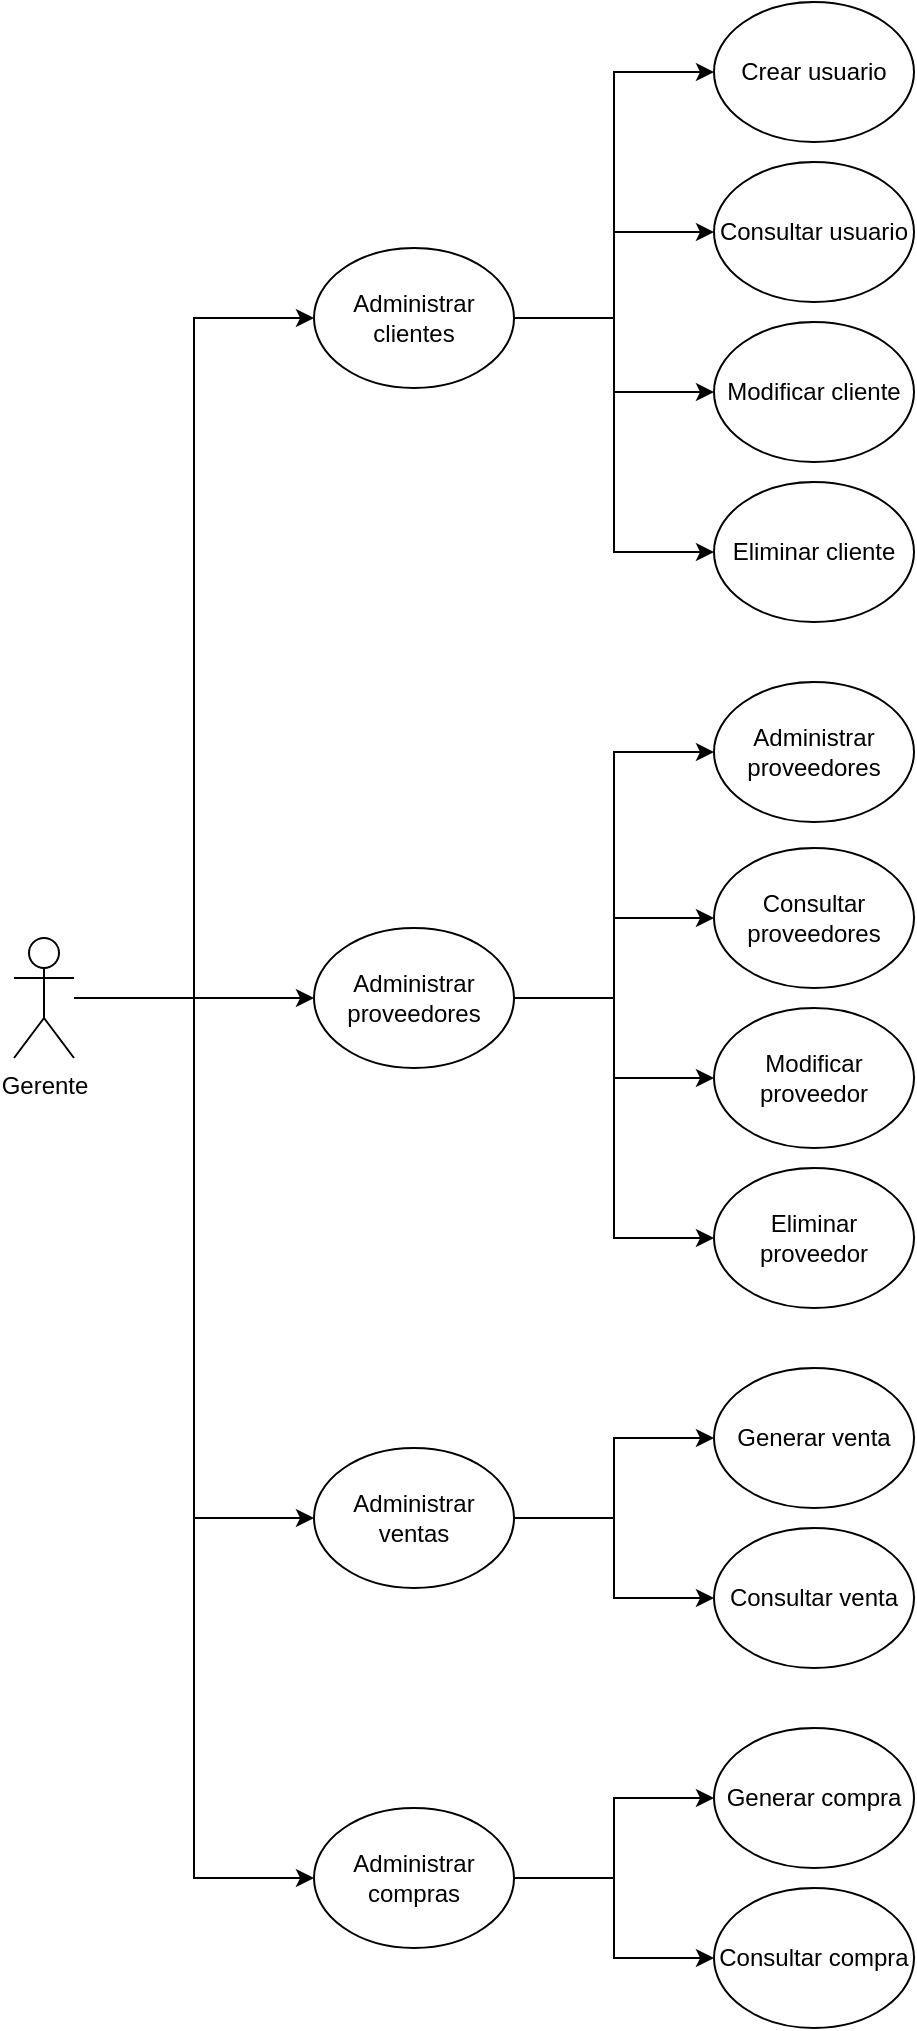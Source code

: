 <mxfile version="20.5.3" type="device"><diagram id="JG68xB2rwS9P6WePXDGl" name="Página-1"><mxGraphModel dx="868" dy="492" grid="1" gridSize="10" guides="1" tooltips="1" connect="1" arrows="1" fold="1" page="1" pageScale="1" pageWidth="827" pageHeight="1169" math="0" shadow="0"><root><mxCell id="0"/><mxCell id="1" parent="0"/><mxCell id="GmpQNNO-pa1dhAkDK4w1-33" style="edgeStyle=orthogonalEdgeStyle;rounded=0;orthogonalLoop=1;jettySize=auto;html=1;entryX=0;entryY=0.5;entryDx=0;entryDy=0;" edge="1" parent="1" source="GmpQNNO-pa1dhAkDK4w1-1" target="GmpQNNO-pa1dhAkDK4w1-2"><mxGeometry relative="1" as="geometry"/></mxCell><mxCell id="GmpQNNO-pa1dhAkDK4w1-34" style="edgeStyle=orthogonalEdgeStyle;rounded=0;orthogonalLoop=1;jettySize=auto;html=1;entryX=0;entryY=0.5;entryDx=0;entryDy=0;" edge="1" parent="1" source="GmpQNNO-pa1dhAkDK4w1-1" target="GmpQNNO-pa1dhAkDK4w1-7"><mxGeometry relative="1" as="geometry"/></mxCell><mxCell id="GmpQNNO-pa1dhAkDK4w1-35" style="edgeStyle=orthogonalEdgeStyle;rounded=0;orthogonalLoop=1;jettySize=auto;html=1;entryX=0;entryY=0.5;entryDx=0;entryDy=0;" edge="1" parent="1" source="GmpQNNO-pa1dhAkDK4w1-1" target="GmpQNNO-pa1dhAkDK4w1-12"><mxGeometry relative="1" as="geometry"/></mxCell><mxCell id="GmpQNNO-pa1dhAkDK4w1-36" style="edgeStyle=orthogonalEdgeStyle;rounded=0;orthogonalLoop=1;jettySize=auto;html=1;entryX=0;entryY=0.5;entryDx=0;entryDy=0;" edge="1" parent="1" source="GmpQNNO-pa1dhAkDK4w1-1" target="GmpQNNO-pa1dhAkDK4w1-15"><mxGeometry relative="1" as="geometry"/></mxCell><mxCell id="GmpQNNO-pa1dhAkDK4w1-1" value="Gerente" style="shape=umlActor;verticalLabelPosition=bottom;verticalAlign=top;html=1;outlineConnect=0;labelPosition=center;align=center;" vertex="1" parent="1"><mxGeometry x="70" y="485" width="30" height="60" as="geometry"/></mxCell><mxCell id="GmpQNNO-pa1dhAkDK4w1-28" style="edgeStyle=orthogonalEdgeStyle;rounded=0;orthogonalLoop=1;jettySize=auto;html=1;entryX=0;entryY=0.5;entryDx=0;entryDy=0;" edge="1" parent="1" source="GmpQNNO-pa1dhAkDK4w1-2" target="GmpQNNO-pa1dhAkDK4w1-3"><mxGeometry relative="1" as="geometry"/></mxCell><mxCell id="GmpQNNO-pa1dhAkDK4w1-30" style="edgeStyle=orthogonalEdgeStyle;rounded=0;orthogonalLoop=1;jettySize=auto;html=1;entryX=0;entryY=0.5;entryDx=0;entryDy=0;" edge="1" parent="1" source="GmpQNNO-pa1dhAkDK4w1-2" target="GmpQNNO-pa1dhAkDK4w1-4"><mxGeometry relative="1" as="geometry"/></mxCell><mxCell id="GmpQNNO-pa1dhAkDK4w1-31" style="edgeStyle=orthogonalEdgeStyle;rounded=0;orthogonalLoop=1;jettySize=auto;html=1;entryX=0;entryY=0.5;entryDx=0;entryDy=0;" edge="1" parent="1" source="GmpQNNO-pa1dhAkDK4w1-2" target="GmpQNNO-pa1dhAkDK4w1-5"><mxGeometry relative="1" as="geometry"/></mxCell><mxCell id="GmpQNNO-pa1dhAkDK4w1-32" style="edgeStyle=orthogonalEdgeStyle;rounded=0;orthogonalLoop=1;jettySize=auto;html=1;entryX=0;entryY=0.5;entryDx=0;entryDy=0;" edge="1" parent="1" source="GmpQNNO-pa1dhAkDK4w1-2" target="GmpQNNO-pa1dhAkDK4w1-6"><mxGeometry relative="1" as="geometry"/></mxCell><mxCell id="GmpQNNO-pa1dhAkDK4w1-2" value="Administrar clientes" style="ellipse;whiteSpace=wrap;html=1;" vertex="1" parent="1"><mxGeometry x="220" y="140" width="100" height="70" as="geometry"/></mxCell><mxCell id="GmpQNNO-pa1dhAkDK4w1-3" value="Crear usuario" style="ellipse;whiteSpace=wrap;html=1;" vertex="1" parent="1"><mxGeometry x="420" y="17" width="100" height="70" as="geometry"/></mxCell><mxCell id="GmpQNNO-pa1dhAkDK4w1-4" value="Consultar usuario" style="ellipse;whiteSpace=wrap;html=1;" vertex="1" parent="1"><mxGeometry x="420" y="97" width="100" height="70" as="geometry"/></mxCell><mxCell id="GmpQNNO-pa1dhAkDK4w1-5" value="Modificar cliente" style="ellipse;whiteSpace=wrap;html=1;" vertex="1" parent="1"><mxGeometry x="420" y="177" width="100" height="70" as="geometry"/></mxCell><mxCell id="GmpQNNO-pa1dhAkDK4w1-6" value="Eliminar cliente" style="ellipse;whiteSpace=wrap;html=1;" vertex="1" parent="1"><mxGeometry x="420" y="257" width="100" height="70" as="geometry"/></mxCell><mxCell id="GmpQNNO-pa1dhAkDK4w1-24" value="" style="edgeStyle=orthogonalEdgeStyle;rounded=0;orthogonalLoop=1;jettySize=auto;html=1;" edge="1" parent="1" source="GmpQNNO-pa1dhAkDK4w1-7" target="GmpQNNO-pa1dhAkDK4w1-10"><mxGeometry relative="1" as="geometry"/></mxCell><mxCell id="GmpQNNO-pa1dhAkDK4w1-25" style="edgeStyle=orthogonalEdgeStyle;rounded=0;orthogonalLoop=1;jettySize=auto;html=1;entryX=0;entryY=0.5;entryDx=0;entryDy=0;" edge="1" parent="1" source="GmpQNNO-pa1dhAkDK4w1-7" target="GmpQNNO-pa1dhAkDK4w1-8"><mxGeometry relative="1" as="geometry"/></mxCell><mxCell id="GmpQNNO-pa1dhAkDK4w1-26" style="edgeStyle=orthogonalEdgeStyle;rounded=0;orthogonalLoop=1;jettySize=auto;html=1;entryX=0;entryY=0.5;entryDx=0;entryDy=0;" edge="1" parent="1" source="GmpQNNO-pa1dhAkDK4w1-7" target="GmpQNNO-pa1dhAkDK4w1-11"><mxGeometry relative="1" as="geometry"/></mxCell><mxCell id="GmpQNNO-pa1dhAkDK4w1-27" style="edgeStyle=orthogonalEdgeStyle;rounded=0;orthogonalLoop=1;jettySize=auto;html=1;" edge="1" parent="1" source="GmpQNNO-pa1dhAkDK4w1-7" target="GmpQNNO-pa1dhAkDK4w1-9"><mxGeometry relative="1" as="geometry"/></mxCell><mxCell id="GmpQNNO-pa1dhAkDK4w1-7" value="Administrar proveedores" style="ellipse;whiteSpace=wrap;html=1;" vertex="1" parent="1"><mxGeometry x="220" y="480" width="100" height="70" as="geometry"/></mxCell><mxCell id="GmpQNNO-pa1dhAkDK4w1-8" value="Administrar proveedores" style="ellipse;whiteSpace=wrap;html=1;" vertex="1" parent="1"><mxGeometry x="420" y="357" width="100" height="70" as="geometry"/></mxCell><mxCell id="GmpQNNO-pa1dhAkDK4w1-9" value="Consultar proveedores" style="ellipse;whiteSpace=wrap;html=1;" vertex="1" parent="1"><mxGeometry x="420" y="440" width="100" height="70" as="geometry"/></mxCell><mxCell id="GmpQNNO-pa1dhAkDK4w1-10" value="Modificar proveedor" style="ellipse;whiteSpace=wrap;html=1;" vertex="1" parent="1"><mxGeometry x="420" y="520" width="100" height="70" as="geometry"/></mxCell><mxCell id="GmpQNNO-pa1dhAkDK4w1-11" value="Eliminar proveedor" style="ellipse;whiteSpace=wrap;html=1;" vertex="1" parent="1"><mxGeometry x="420" y="600" width="100" height="70" as="geometry"/></mxCell><mxCell id="GmpQNNO-pa1dhAkDK4w1-22" style="edgeStyle=orthogonalEdgeStyle;rounded=0;orthogonalLoop=1;jettySize=auto;html=1;entryX=0;entryY=0.5;entryDx=0;entryDy=0;" edge="1" parent="1" source="GmpQNNO-pa1dhAkDK4w1-12" target="GmpQNNO-pa1dhAkDK4w1-13"><mxGeometry relative="1" as="geometry"/></mxCell><mxCell id="GmpQNNO-pa1dhAkDK4w1-23" style="edgeStyle=orthogonalEdgeStyle;rounded=0;orthogonalLoop=1;jettySize=auto;html=1;entryX=0;entryY=0.5;entryDx=0;entryDy=0;" edge="1" parent="1" source="GmpQNNO-pa1dhAkDK4w1-12" target="GmpQNNO-pa1dhAkDK4w1-14"><mxGeometry relative="1" as="geometry"/></mxCell><mxCell id="GmpQNNO-pa1dhAkDK4w1-12" value="Administrar ventas" style="ellipse;whiteSpace=wrap;html=1;" vertex="1" parent="1"><mxGeometry x="220" y="740" width="100" height="70" as="geometry"/></mxCell><mxCell id="GmpQNNO-pa1dhAkDK4w1-13" value="Generar venta" style="ellipse;whiteSpace=wrap;html=1;" vertex="1" parent="1"><mxGeometry x="420" y="700" width="100" height="70" as="geometry"/></mxCell><mxCell id="GmpQNNO-pa1dhAkDK4w1-14" value="Consultar venta" style="ellipse;whiteSpace=wrap;html=1;" vertex="1" parent="1"><mxGeometry x="420" y="780" width="100" height="70" as="geometry"/></mxCell><mxCell id="GmpQNNO-pa1dhAkDK4w1-20" style="edgeStyle=orthogonalEdgeStyle;rounded=0;orthogonalLoop=1;jettySize=auto;html=1;entryX=0;entryY=0.5;entryDx=0;entryDy=0;" edge="1" parent="1" source="GmpQNNO-pa1dhAkDK4w1-15" target="GmpQNNO-pa1dhAkDK4w1-16"><mxGeometry relative="1" as="geometry"/></mxCell><mxCell id="GmpQNNO-pa1dhAkDK4w1-21" style="edgeStyle=orthogonalEdgeStyle;rounded=0;orthogonalLoop=1;jettySize=auto;html=1;entryX=0;entryY=0.5;entryDx=0;entryDy=0;" edge="1" parent="1" source="GmpQNNO-pa1dhAkDK4w1-15" target="GmpQNNO-pa1dhAkDK4w1-17"><mxGeometry relative="1" as="geometry"/></mxCell><mxCell id="GmpQNNO-pa1dhAkDK4w1-15" value="Administrar compras&lt;span style=&quot;color: rgba(0, 0, 0, 0); font-family: monospace; font-size: 0px; text-align: start;&quot;&gt;%3CmxGraphModel%3E%3Croot%3E%3CmxCell%20id%3D%220%22%2F%3E%3CmxCell%20id%3D%221%22%20parent%3D%220%22%2F%3E%3CmxCell%20id%3D%222%22%20value%3D%22Administrar%20ventas%22%20style%3D%22ellipse%3BwhiteSpace%3Dwrap%3Bhtml%3D1%3B%22%20vertex%3D%221%22%20parent%3D%221%22%3E%3CmxGeometry%20x%3D%22170%22%20y%3D%22710%22%20width%3D%22100%22%20height%3D%2270%22%20as%3D%22geometry%22%2F%3E%3C%2FmxCell%3E%3C%2Froot%3E%3C%2FmxGraphModel%3E&lt;/span&gt;" style="ellipse;whiteSpace=wrap;html=1;" vertex="1" parent="1"><mxGeometry x="220" y="920" width="100" height="70" as="geometry"/></mxCell><mxCell id="GmpQNNO-pa1dhAkDK4w1-16" value="Generar compra" style="ellipse;whiteSpace=wrap;html=1;" vertex="1" parent="1"><mxGeometry x="420" y="880" width="100" height="70" as="geometry"/></mxCell><mxCell id="GmpQNNO-pa1dhAkDK4w1-17" value="Consultar compra" style="ellipse;whiteSpace=wrap;html=1;" vertex="1" parent="1"><mxGeometry x="420" y="960" width="100" height="70" as="geometry"/></mxCell></root></mxGraphModel></diagram></mxfile>